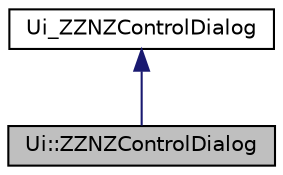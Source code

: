 digraph "Ui::ZZNZControlDialog"
{
 // LATEX_PDF_SIZE
  edge [fontname="Helvetica",fontsize="10",labelfontname="Helvetica",labelfontsize="10"];
  node [fontname="Helvetica",fontsize="10",shape=record];
  Node0 [label="Ui::ZZNZControlDialog",height=0.2,width=0.4,color="black", fillcolor="grey75", style="filled", fontcolor="black",tooltip=" "];
  Node1 -> Node0 [dir="back",color="midnightblue",fontsize="10",style="solid",fontname="Helvetica"];
  Node1 [label="Ui_ZZNZControlDialog",height=0.2,width=0.4,color="black", fillcolor="white", style="filled",URL="$class_ui___z_z_n_z_control_dialog.html",tooltip=" "];
}
